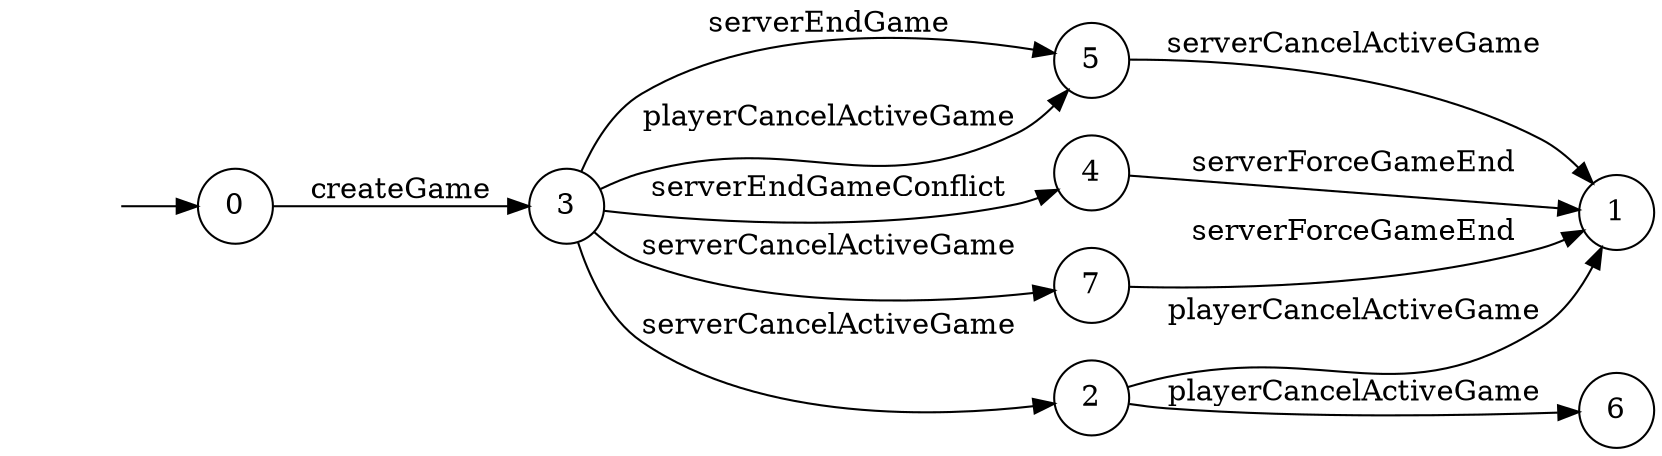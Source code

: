 digraph "./InvConPlus/Dapp-Automata-data/result/model/0xbf8b9092e809de87932b28ffaa00d520b04359aa/GameChannel/FSM-6" {
	graph [rankdir=LR]
	"" [label="" shape=plaintext]
	5 [label=5 shape=circle]
	1 [label=1 shape=circle]
	4 [label=4 shape=circle]
	6 [label=6 shape=circle]
	7 [label=7 shape=circle]
	0 [label=0 shape=circle]
	3 [label=3 shape=circle]
	2 [label=2 shape=circle]
	"" -> 0 [label=""]
	0 -> 3 [label=createGame]
	3 -> 5 [label=serverEndGame]
	3 -> 5 [label=playerCancelActiveGame]
	3 -> 2 [label=serverCancelActiveGame]
	3 -> 7 [label=serverCancelActiveGame]
	3 -> 4 [label=serverEndGameConflict]
	4 -> 1 [label=serverForceGameEnd]
	7 -> 1 [label=serverForceGameEnd]
	2 -> 1 [label=playerCancelActiveGame]
	2 -> 6 [label=playerCancelActiveGame]
	5 -> 1 [label=serverCancelActiveGame]
}
